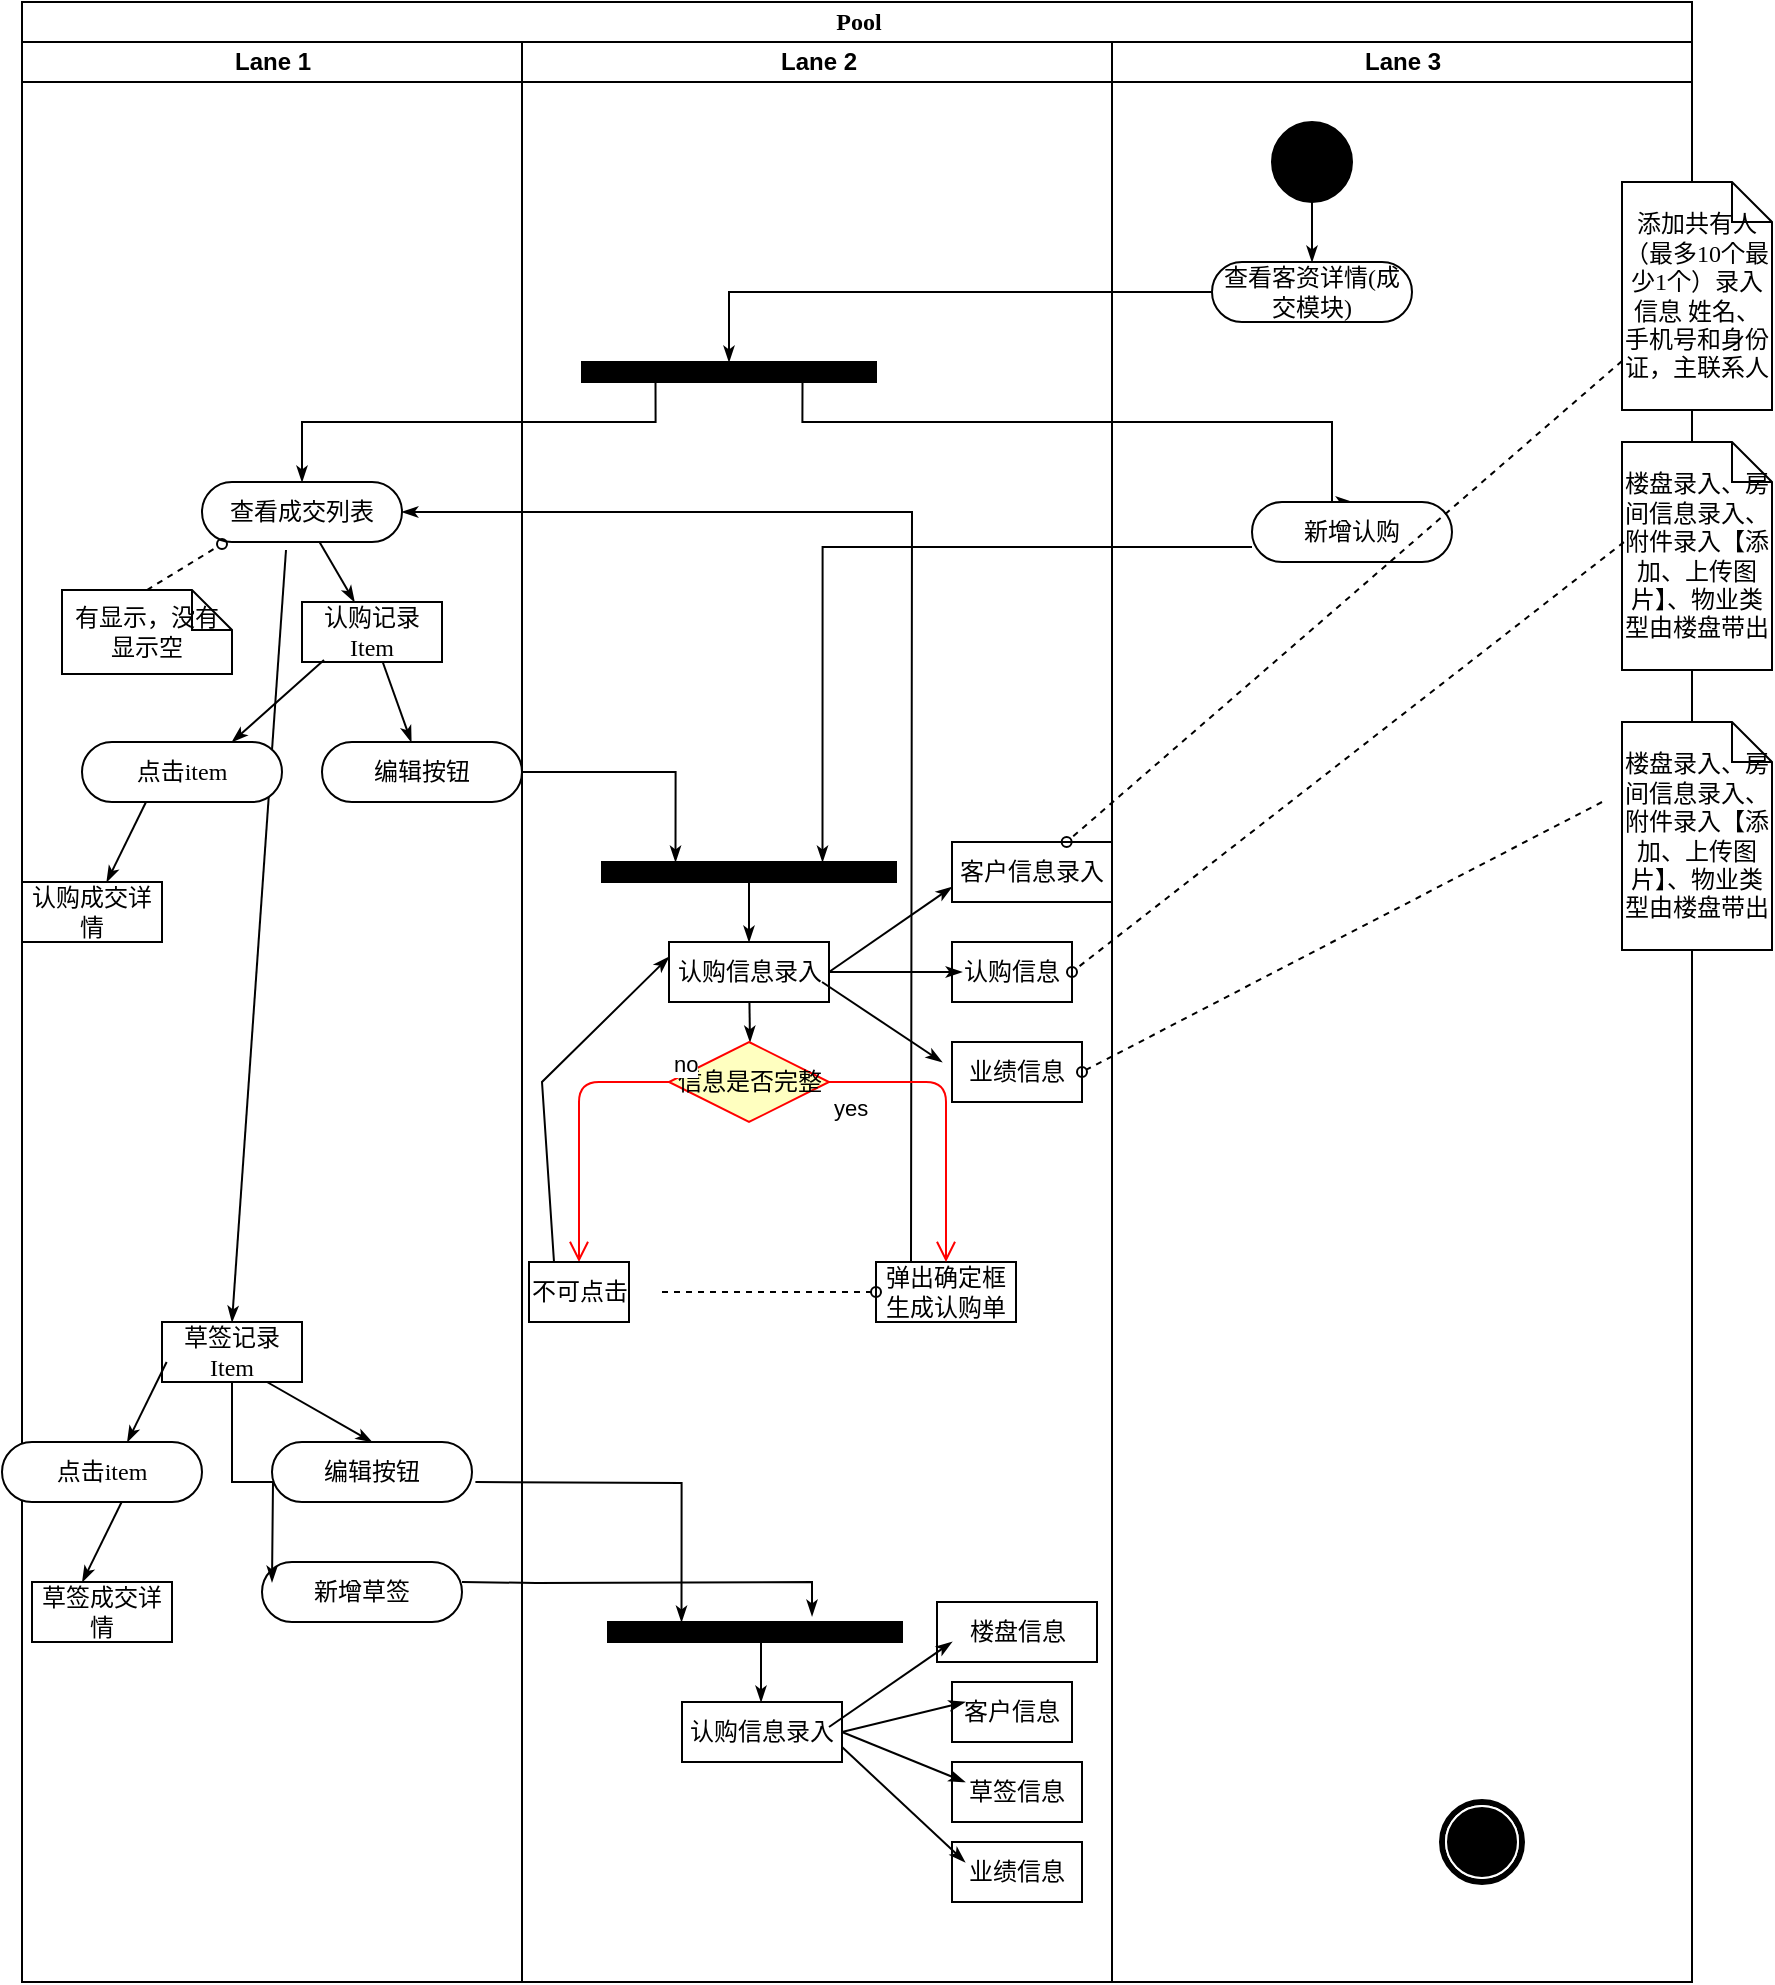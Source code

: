 <mxfile version="14.5.3" type="github">
  <diagram name="Page-1" id="0783ab3e-0a74-02c8-0abd-f7b4e66b4bec">
    <mxGraphModel dx="1303" dy="791" grid="1" gridSize="10" guides="1" tooltips="1" connect="1" arrows="1" fold="1" page="1" pageScale="1" pageWidth="850" pageHeight="1100" background="#ffffff" math="0" shadow="0">
      <root>
        <mxCell id="0" />
        <mxCell id="1" parent="0" />
        <mxCell id="1c1d494c118603dd-1" value="Pool" style="swimlane;html=1;childLayout=stackLayout;startSize=20;rounded=0;shadow=0;comic=0;labelBackgroundColor=none;strokeWidth=1;fontFamily=Verdana;fontSize=12;align=center;" parent="1" vertex="1">
          <mxGeometry x="40" y="20" width="835" height="990" as="geometry" />
        </mxCell>
        <mxCell id="1c1d494c118603dd-2" value="Lane 1" style="swimlane;html=1;startSize=20;" parent="1c1d494c118603dd-1" vertex="1">
          <mxGeometry y="20" width="250" height="970" as="geometry" />
        </mxCell>
        <mxCell id="1c1d494c118603dd-34" style="edgeStyle=none;rounded=0;html=1;labelBackgroundColor=none;startArrow=none;startFill=0;startSize=5;endArrow=classicThin;endFill=1;endSize=5;jettySize=auto;orthogonalLoop=1;strokeWidth=1;fontFamily=Verdana;fontSize=12" parent="1c1d494c118603dd-2" source="1c1d494c118603dd-6" target="1c1d494c118603dd-10" edge="1">
          <mxGeometry relative="1" as="geometry" />
        </mxCell>
        <mxCell id="1c1d494c118603dd-6" value="查看成交列表" style="rounded=1;whiteSpace=wrap;html=1;shadow=0;comic=0;labelBackgroundColor=none;strokeWidth=1;fontFamily=Verdana;fontSize=12;align=center;arcSize=50;" parent="1c1d494c118603dd-2" vertex="1">
          <mxGeometry x="90" y="220" width="100" height="30" as="geometry" />
        </mxCell>
        <mxCell id="1c1d494c118603dd-7" value="编辑按钮" style="rounded=1;whiteSpace=wrap;html=1;shadow=0;comic=0;labelBackgroundColor=none;strokeWidth=1;fontFamily=Verdana;fontSize=12;align=center;arcSize=50;" parent="1c1d494c118603dd-2" vertex="1">
          <mxGeometry x="150" y="350" width="100" height="30" as="geometry" />
        </mxCell>
        <mxCell id="1c1d494c118603dd-35" style="edgeStyle=none;rounded=0;html=1;labelBackgroundColor=none;startArrow=none;startFill=0;startSize=5;endArrow=classicThin;endFill=1;endSize=5;jettySize=auto;orthogonalLoop=1;strokeWidth=1;fontFamily=Verdana;fontSize=12" parent="1c1d494c118603dd-2" source="1c1d494c118603dd-10" target="1c1d494c118603dd-7" edge="1">
          <mxGeometry relative="1" as="geometry" />
        </mxCell>
        <mxCell id="1c1d494c118603dd-10" value="认购记录Item" style="rounded=0;whiteSpace=wrap;html=1;shadow=0;comic=0;labelBackgroundColor=none;strokeWidth=1;fontFamily=Verdana;fontSize=12;align=center;arcSize=50;" parent="1c1d494c118603dd-2" vertex="1">
          <mxGeometry x="140" y="280" width="70" height="30" as="geometry" />
        </mxCell>
        <mxCell id="1c1d494c118603dd-21" value="有显示，没有显示空" style="shape=note;whiteSpace=wrap;html=1;rounded=0;shadow=0;comic=0;labelBackgroundColor=none;strokeWidth=1;fontFamily=Verdana;fontSize=12;align=center;size=20;" parent="1c1d494c118603dd-2" vertex="1">
          <mxGeometry x="20" y="274" width="85" height="42" as="geometry" />
        </mxCell>
        <mxCell id="1c1d494c118603dd-14" value="认购成交详情" style="rounded=0;whiteSpace=wrap;html=1;shadow=0;comic=0;labelBackgroundColor=none;strokeWidth=1;fontFamily=Verdana;fontSize=12;align=center;arcSize=50;" parent="1c1d494c118603dd-2" vertex="1">
          <mxGeometry y="420" width="70" height="30" as="geometry" />
        </mxCell>
        <mxCell id="NS-Se5AjdIyRP91br3rv-33" style="edgeStyle=none;rounded=0;html=1;dashed=1;labelBackgroundColor=none;startArrow=none;startFill=0;startSize=5;endArrow=oval;endFill=0;endSize=5;jettySize=auto;orthogonalLoop=1;strokeWidth=1;fontFamily=Verdana;fontSize=12;entryX=0.1;entryY=1.033;entryDx=0;entryDy=0;entryPerimeter=0;exitX=0.5;exitY=0;exitDx=0;exitDy=0;exitPerimeter=0;" edge="1" parent="1c1d494c118603dd-2" source="1c1d494c118603dd-21" target="1c1d494c118603dd-6">
          <mxGeometry relative="1" as="geometry">
            <mxPoint x="800" y="390" as="sourcePoint" />
            <mxPoint x="707.5" y="300" as="targetPoint" />
          </mxGeometry>
        </mxCell>
        <mxCell id="NS-Se5AjdIyRP91br3rv-41" value="草签记录Item" style="rounded=0;whiteSpace=wrap;html=1;shadow=0;comic=0;labelBackgroundColor=none;strokeWidth=1;fontFamily=Verdana;fontSize=12;align=center;arcSize=50;" vertex="1" parent="1c1d494c118603dd-2">
          <mxGeometry x="70" y="640" width="70" height="30" as="geometry" />
        </mxCell>
        <mxCell id="NS-Se5AjdIyRP91br3rv-42" style="edgeStyle=none;rounded=0;html=1;labelBackgroundColor=none;startArrow=none;startFill=0;startSize=5;endArrow=classicThin;endFill=1;endSize=5;jettySize=auto;orthogonalLoop=1;strokeWidth=1;fontFamily=Verdana;fontSize=12;exitX=0.42;exitY=1.133;exitDx=0;exitDy=0;exitPerimeter=0;entryX=0.5;entryY=0;entryDx=0;entryDy=0;" edge="1" parent="1c1d494c118603dd-2" source="1c1d494c118603dd-6" target="NS-Se5AjdIyRP91br3rv-41">
          <mxGeometry relative="1" as="geometry">
            <mxPoint x="158.75" y="260" as="sourcePoint" />
            <mxPoint x="176.25" y="290" as="targetPoint" />
            <Array as="points" />
          </mxGeometry>
        </mxCell>
        <mxCell id="NS-Se5AjdIyRP91br3rv-43" value="编辑按钮" style="rounded=1;whiteSpace=wrap;html=1;shadow=0;comic=0;labelBackgroundColor=none;strokeWidth=1;fontFamily=Verdana;fontSize=12;align=center;arcSize=50;" vertex="1" parent="1c1d494c118603dd-2">
          <mxGeometry x="125" y="700" width="100" height="30" as="geometry" />
        </mxCell>
        <mxCell id="NS-Se5AjdIyRP91br3rv-44" style="edgeStyle=none;rounded=0;html=1;labelBackgroundColor=none;startArrow=none;startFill=0;startSize=5;endArrow=classicThin;endFill=1;endSize=5;jettySize=auto;orthogonalLoop=1;strokeWidth=1;fontFamily=Verdana;fontSize=12;exitX=0.75;exitY=1;exitDx=0;exitDy=0;entryX=0.5;entryY=0;entryDx=0;entryDy=0;" edge="1" parent="1c1d494c118603dd-2" source="NS-Se5AjdIyRP91br3rv-41" target="NS-Se5AjdIyRP91br3rv-43">
          <mxGeometry relative="1" as="geometry">
            <mxPoint x="190.357" y="320" as="sourcePoint" />
            <mxPoint x="204.643" y="360" as="targetPoint" />
          </mxGeometry>
        </mxCell>
        <mxCell id="NS-Se5AjdIyRP91br3rv-45" value="点击item" style="rounded=1;whiteSpace=wrap;html=1;shadow=0;comic=0;labelBackgroundColor=none;strokeWidth=1;fontFamily=Verdana;fontSize=12;align=center;arcSize=50;" vertex="1" parent="1c1d494c118603dd-2">
          <mxGeometry x="-10" y="700" width="100" height="30" as="geometry" />
        </mxCell>
        <mxCell id="NS-Se5AjdIyRP91br3rv-46" style="edgeStyle=none;rounded=0;html=1;labelBackgroundColor=none;startArrow=none;startFill=0;startSize=5;endArrow=classicThin;endFill=1;endSize=5;jettySize=auto;orthogonalLoop=1;strokeWidth=1;fontFamily=Verdana;fontSize=12;exitX=0.32;exitY=1;exitDx=0;exitDy=0;exitPerimeter=0;" edge="1" parent="1c1d494c118603dd-2">
          <mxGeometry relative="1" as="geometry">
            <mxPoint x="72.32" y="660" as="sourcePoint" />
            <mxPoint x="52.684" y="700" as="targetPoint" />
          </mxGeometry>
        </mxCell>
        <mxCell id="NS-Se5AjdIyRP91br3rv-47" value="草签成交详情" style="rounded=0;whiteSpace=wrap;html=1;shadow=0;comic=0;labelBackgroundColor=none;strokeWidth=1;fontFamily=Verdana;fontSize=12;align=center;arcSize=50;" vertex="1" parent="1c1d494c118603dd-2">
          <mxGeometry x="5" y="770" width="70" height="30" as="geometry" />
        </mxCell>
        <mxCell id="NS-Se5AjdIyRP91br3rv-48" style="edgeStyle=none;rounded=0;html=1;labelBackgroundColor=none;startArrow=none;startFill=0;startSize=5;endArrow=classicThin;endFill=1;endSize=5;jettySize=auto;orthogonalLoop=1;strokeWidth=1;fontFamily=Verdana;fontSize=12;" edge="1" parent="1c1d494c118603dd-2">
          <mxGeometry relative="1" as="geometry">
            <mxPoint x="49.82" y="730" as="sourcePoint" />
            <mxPoint x="30.184" y="770" as="targetPoint" />
          </mxGeometry>
        </mxCell>
        <mxCell id="1c1d494c118603dd-18" value="新增草签" style="rounded=1;whiteSpace=wrap;html=1;shadow=0;comic=0;labelBackgroundColor=none;strokeWidth=1;fontFamily=Verdana;fontSize=12;align=center;arcSize=50;" parent="1c1d494c118603dd-2" vertex="1">
          <mxGeometry x="120" y="760" width="100" height="30" as="geometry" />
        </mxCell>
        <mxCell id="NS-Se5AjdIyRP91br3rv-53" style="edgeStyle=orthogonalEdgeStyle;rounded=0;html=1;labelBackgroundColor=none;startArrow=none;startFill=0;startSize=5;endArrow=classicThin;endFill=1;endSize=5;jettySize=auto;orthogonalLoop=1;strokeWidth=1;fontFamily=Verdana;fontSize=12;exitX=0.5;exitY=1;exitDx=0;exitDy=0;" edge="1" parent="1c1d494c118603dd-2" source="NS-Se5AjdIyRP91br3rv-41">
          <mxGeometry relative="1" as="geometry">
            <mxPoint x="329.75" y="696.25" as="sourcePoint" />
            <mxPoint x="125" y="770" as="targetPoint" />
          </mxGeometry>
        </mxCell>
        <mxCell id="NS-Se5AjdIyRP91br3rv-96" style="edgeStyle=orthogonalEdgeStyle;rounded=0;html=1;entryX=0.694;entryY=-0.3;labelBackgroundColor=none;startArrow=none;startFill=0;startSize=5;endArrow=classicThin;endFill=1;endSize=5;jettySize=auto;orthogonalLoop=1;strokeWidth=1;fontFamily=Verdana;fontSize=12;entryDx=0;entryDy=0;entryPerimeter=0;" edge="1" parent="1c1d494c118603dd-2" target="NS-Se5AjdIyRP91br3rv-49">
          <mxGeometry relative="1" as="geometry">
            <mxPoint x="220.0" y="770" as="sourcePoint" />
            <mxPoint x="323.05" y="840" as="targetPoint" />
          </mxGeometry>
        </mxCell>
        <mxCell id="1c1d494c118603dd-28" style="edgeStyle=orthogonalEdgeStyle;rounded=0;html=1;entryX=0.5;entryY=0;labelBackgroundColor=none;startArrow=none;startFill=0;startSize=5;endArrow=classicThin;endFill=1;endSize=5;jettySize=auto;orthogonalLoop=1;strokeWidth=1;fontFamily=Verdana;fontSize=12" parent="1c1d494c118603dd-1" source="60571a20871a0731-8" target="60571a20871a0731-3" edge="1">
          <mxGeometry relative="1" as="geometry">
            <Array as="points">
              <mxPoint x="354" y="145" />
            </Array>
          </mxGeometry>
        </mxCell>
        <mxCell id="1c1d494c118603dd-29" style="edgeStyle=orthogonalEdgeStyle;rounded=0;html=1;exitX=0.75;exitY=1;labelBackgroundColor=none;startArrow=none;startFill=0;startSize=5;endArrow=classicThin;endFill=1;endSize=5;jettySize=auto;orthogonalLoop=1;strokeWidth=1;fontFamily=Verdana;fontSize=12;entryX=0.5;entryY=0;entryDx=0;entryDy=0;" parent="1c1d494c118603dd-1" source="60571a20871a0731-3" target="1c1d494c118603dd-5" edge="1">
          <mxGeometry relative="1" as="geometry">
            <Array as="points">
              <mxPoint x="390" y="210" />
              <mxPoint x="655" y="210" />
            </Array>
          </mxGeometry>
        </mxCell>
        <mxCell id="1c1d494c118603dd-30" style="edgeStyle=orthogonalEdgeStyle;rounded=0;html=1;exitX=0.25;exitY=1;entryX=0.5;entryY=0;labelBackgroundColor=none;startArrow=none;startFill=0;startSize=5;endArrow=classicThin;endFill=1;endSize=5;jettySize=auto;orthogonalLoop=1;strokeWidth=1;fontFamily=Verdana;fontSize=12" parent="1c1d494c118603dd-1" source="60571a20871a0731-3" target="1c1d494c118603dd-6" edge="1">
          <mxGeometry relative="1" as="geometry">
            <Array as="points">
              <mxPoint x="317" y="210" />
              <mxPoint x="140" y="210" />
            </Array>
          </mxGeometry>
        </mxCell>
        <mxCell id="1c1d494c118603dd-31" style="edgeStyle=orthogonalEdgeStyle;rounded=0;html=1;entryX=0.75;entryY=0;labelBackgroundColor=none;startArrow=none;startFill=0;startSize=5;endArrow=classicThin;endFill=1;endSize=5;jettySize=auto;orthogonalLoop=1;strokeWidth=1;fontFamily=Verdana;fontSize=12;exitX=0;exitY=0.75;exitDx=0;exitDy=0;" parent="1c1d494c118603dd-1" source="1c1d494c118603dd-5" target="1c1d494c118603dd-12" edge="1">
          <mxGeometry relative="1" as="geometry">
            <mxPoint x="590" y="370" as="sourcePoint" />
          </mxGeometry>
        </mxCell>
        <mxCell id="1c1d494c118603dd-32" style="edgeStyle=orthogonalEdgeStyle;rounded=0;html=1;entryX=0.25;entryY=0;labelBackgroundColor=none;startArrow=none;startFill=0;startSize=5;endArrow=classicThin;endFill=1;endSize=5;jettySize=auto;orthogonalLoop=1;strokeWidth=1;fontFamily=Verdana;fontSize=12" parent="1c1d494c118603dd-1" source="1c1d494c118603dd-7" target="1c1d494c118603dd-12" edge="1">
          <mxGeometry relative="1" as="geometry" />
        </mxCell>
        <mxCell id="NS-Se5AjdIyRP91br3rv-30" style="edgeStyle=none;rounded=0;html=1;labelBackgroundColor=none;startArrow=none;startFill=0;startSize=5;endArrow=classicThin;endFill=1;endSize=5;jettySize=auto;orthogonalLoop=1;strokeWidth=1;fontFamily=Verdana;fontSize=12;entryX=1;entryY=0.5;entryDx=0;entryDy=0;exitX=0.25;exitY=0;exitDx=0;exitDy=0;" edge="1" parent="1c1d494c118603dd-1" source="1c1d494c118603dd-15" target="1c1d494c118603dd-6">
          <mxGeometry relative="1" as="geometry">
            <mxPoint x="645" y="477.5" as="sourcePoint" />
            <mxPoint x="545" y="397.222" as="targetPoint" />
            <Array as="points">
              <mxPoint x="445" y="255" />
            </Array>
          </mxGeometry>
        </mxCell>
        <mxCell id="1c1d494c118603dd-3" value="Lane 2" style="swimlane;html=1;startSize=20;" parent="1c1d494c118603dd-1" vertex="1">
          <mxGeometry x="250" y="20" width="295" height="970" as="geometry" />
        </mxCell>
        <mxCell id="60571a20871a0731-3" value="" style="whiteSpace=wrap;html=1;rounded=0;shadow=0;comic=0;labelBackgroundColor=none;strokeWidth=1;fillColor=#000000;fontFamily=Verdana;fontSize=12;align=center;rotation=0;" parent="1c1d494c118603dd-3" vertex="1">
          <mxGeometry x="30" y="160" width="147" height="10" as="geometry" />
        </mxCell>
        <mxCell id="1c1d494c118603dd-39" style="edgeStyle=none;rounded=0;html=1;labelBackgroundColor=none;startArrow=none;startFill=0;startSize=5;endArrow=classicThin;endFill=1;endSize=5;jettySize=auto;orthogonalLoop=1;strokeWidth=1;fontFamily=Verdana;fontSize=12" parent="1c1d494c118603dd-3" source="NS-Se5AjdIyRP91br3rv-34" edge="1">
          <mxGeometry relative="1" as="geometry">
            <mxPoint x="114" y="500" as="targetPoint" />
          </mxGeometry>
        </mxCell>
        <mxCell id="1c1d494c118603dd-12" value="" style="whiteSpace=wrap;html=1;rounded=0;shadow=0;comic=0;labelBackgroundColor=none;strokeWidth=1;fillColor=#000000;fontFamily=Verdana;fontSize=12;align=center;rotation=0;" parent="1c1d494c118603dd-3" vertex="1">
          <mxGeometry x="40" y="410" width="147" height="10" as="geometry" />
        </mxCell>
        <mxCell id="1c1d494c118603dd-15" value="弹出确定框生成认购单 " style="rounded=0;whiteSpace=wrap;html=1;shadow=0;comic=0;labelBackgroundColor=none;strokeWidth=1;fontFamily=Verdana;fontSize=12;align=center;arcSize=50;" parent="1c1d494c118603dd-3" vertex="1">
          <mxGeometry x="177" y="610" width="70" height="30" as="geometry" />
        </mxCell>
        <mxCell id="1c1d494c118603dd-53" style="edgeStyle=none;rounded=0;html=1;dashed=1;labelBackgroundColor=none;startArrow=none;startFill=0;startSize=5;endArrow=oval;endFill=0;endSize=5;jettySize=auto;orthogonalLoop=1;strokeWidth=1;fontFamily=Verdana;fontSize=12" parent="1c1d494c118603dd-3" target="1c1d494c118603dd-15" edge="1">
          <mxGeometry relative="1" as="geometry">
            <mxPoint x="70" y="625" as="sourcePoint" />
          </mxGeometry>
        </mxCell>
        <mxCell id="NS-Se5AjdIyRP91br3rv-34" value="认购信息录入" style="rounded=0;whiteSpace=wrap;html=1;shadow=0;comic=0;labelBackgroundColor=none;strokeWidth=1;fontFamily=Verdana;fontSize=12;align=center;arcSize=50;direction=south;" vertex="1" parent="1c1d494c118603dd-3">
          <mxGeometry x="73.5" y="450" width="80" height="30" as="geometry" />
        </mxCell>
        <mxCell id="NS-Se5AjdIyRP91br3rv-35" style="edgeStyle=none;rounded=0;html=1;labelBackgroundColor=none;startArrow=none;startFill=0;startSize=5;endArrow=classicThin;endFill=1;endSize=5;jettySize=auto;orthogonalLoop=1;strokeWidth=1;fontFamily=Verdana;fontSize=12" edge="1" parent="1c1d494c118603dd-3" source="1c1d494c118603dd-12" target="NS-Se5AjdIyRP91br3rv-34">
          <mxGeometry relative="1" as="geometry">
            <mxPoint x="403.5" y="460" as="sourcePoint" />
            <mxPoint x="403.5" y="550" as="targetPoint" />
          </mxGeometry>
        </mxCell>
        <mxCell id="NS-Se5AjdIyRP91br3rv-19" value="信息是否完整" style="rhombus;whiteSpace=wrap;html=1;fillColor=#ffffc0;strokeColor=#ff0000;" vertex="1" parent="1c1d494c118603dd-3">
          <mxGeometry x="73.5" y="500" width="80" height="40" as="geometry" />
        </mxCell>
        <mxCell id="NS-Se5AjdIyRP91br3rv-21" value="yes" style="edgeStyle=orthogonalEdgeStyle;html=1;align=left;verticalAlign=top;endArrow=open;endSize=8;strokeColor=#ff0000;entryX=0.5;entryY=0;entryDx=0;entryDy=0;" edge="1" source="NS-Se5AjdIyRP91br3rv-19" parent="1c1d494c118603dd-3" target="1c1d494c118603dd-15">
          <mxGeometry x="-1" relative="1" as="geometry">
            <mxPoint x="425" y="480" as="targetPoint" />
          </mxGeometry>
        </mxCell>
        <mxCell id="NS-Se5AjdIyRP91br3rv-20" value="no" style="edgeStyle=orthogonalEdgeStyle;html=1;align=left;verticalAlign=bottom;endArrow=open;endSize=8;strokeColor=#ff0000;" edge="1" source="NS-Se5AjdIyRP91br3rv-19" parent="1c1d494c118603dd-3" target="NS-Se5AjdIyRP91br3rv-23">
          <mxGeometry x="-1" relative="1" as="geometry">
            <mxPoint x="25" y="597.5" as="targetPoint" />
          </mxGeometry>
        </mxCell>
        <mxCell id="NS-Se5AjdIyRP91br3rv-23" value="不可点击" style="rounded=0;whiteSpace=wrap;html=1;shadow=0;comic=0;labelBackgroundColor=none;strokeWidth=1;fontFamily=Verdana;fontSize=12;align=center;arcSize=50;" vertex="1" parent="1c1d494c118603dd-3">
          <mxGeometry x="3.5" y="610" width="50" height="30" as="geometry" />
        </mxCell>
        <mxCell id="1c1d494c118603dd-9" value="客户信息录入" style="rounded=0;whiteSpace=wrap;html=1;shadow=0;comic=0;labelBackgroundColor=none;strokeWidth=1;fontFamily=Verdana;fontSize=12;align=center;arcSize=50;direction=south;" parent="1c1d494c118603dd-3" vertex="1">
          <mxGeometry x="215" y="400" width="80" height="30" as="geometry" />
        </mxCell>
        <mxCell id="NS-Se5AjdIyRP91br3rv-1" value="认购信息" style="rounded=0;whiteSpace=wrap;html=1;shadow=0;comic=0;labelBackgroundColor=none;strokeWidth=1;fontFamily=Verdana;fontSize=12;align=center;arcSize=50;" vertex="1" parent="1c1d494c118603dd-3">
          <mxGeometry x="215" y="450" width="60" height="30" as="geometry" />
        </mxCell>
        <mxCell id="NS-Se5AjdIyRP91br3rv-6" value="业绩信息" style="rounded=0;whiteSpace=wrap;html=1;shadow=0;comic=0;labelBackgroundColor=none;strokeWidth=1;fontFamily=Verdana;fontSize=12;align=center;arcSize=50;" vertex="1" parent="1c1d494c118603dd-3">
          <mxGeometry x="215" y="500" width="65" height="30" as="geometry" />
        </mxCell>
        <mxCell id="NS-Se5AjdIyRP91br3rv-37" style="edgeStyle=none;rounded=0;html=1;labelBackgroundColor=none;startArrow=none;startFill=0;startSize=5;endArrow=classicThin;endFill=1;endSize=5;jettySize=auto;orthogonalLoop=1;strokeWidth=1;fontFamily=Verdana;fontSize=12;exitX=0.5;exitY=0;exitDx=0;exitDy=0;entryX=0.75;entryY=1;entryDx=0;entryDy=0;" edge="1" parent="1c1d494c118603dd-3" source="NS-Se5AjdIyRP91br3rv-34" target="1c1d494c118603dd-9">
          <mxGeometry relative="1" as="geometry">
            <mxPoint x="-91.25" y="260" as="sourcePoint" />
            <mxPoint x="-73.75" y="290" as="targetPoint" />
          </mxGeometry>
        </mxCell>
        <mxCell id="NS-Se5AjdIyRP91br3rv-40" style="edgeStyle=none;rounded=0;html=1;labelBackgroundColor=none;startArrow=none;startFill=0;startSize=5;endArrow=classicThin;endFill=1;endSize=5;jettySize=auto;orthogonalLoop=1;strokeWidth=1;fontFamily=Verdana;fontSize=12;entryX=0.25;entryY=1;entryDx=0;entryDy=0;exitX=0.25;exitY=0;exitDx=0;exitDy=0;" edge="1" parent="1c1d494c118603dd-3" source="NS-Se5AjdIyRP91br3rv-23" target="NS-Se5AjdIyRP91br3rv-34">
          <mxGeometry relative="1" as="geometry">
            <mxPoint x="30" y="600" as="sourcePoint" />
            <mxPoint x="-197.636" y="430" as="targetPoint" />
            <Array as="points">
              <mxPoint x="10" y="520" />
            </Array>
          </mxGeometry>
        </mxCell>
        <mxCell id="NS-Se5AjdIyRP91br3rv-49" value="" style="whiteSpace=wrap;html=1;rounded=0;shadow=0;comic=0;labelBackgroundColor=none;strokeWidth=1;fillColor=#000000;fontFamily=Verdana;fontSize=12;align=center;rotation=0;" vertex="1" parent="1c1d494c118603dd-3">
          <mxGeometry x="43" y="790" width="147" height="10" as="geometry" />
        </mxCell>
        <mxCell id="NS-Se5AjdIyRP91br3rv-52" style="edgeStyle=orthogonalEdgeStyle;rounded=0;html=1;entryX=0.25;entryY=0;labelBackgroundColor=none;startArrow=none;startFill=0;startSize=5;endArrow=classicThin;endFill=1;endSize=5;jettySize=auto;orthogonalLoop=1;strokeWidth=1;fontFamily=Verdana;fontSize=12;entryDx=0;entryDy=0;fontStyle=1" edge="1" parent="1c1d494c118603dd-3" target="NS-Se5AjdIyRP91br3rv-49">
          <mxGeometry relative="1" as="geometry">
            <mxPoint x="-23.3" y="720" as="sourcePoint" />
            <mxPoint x="53.45" y="765" as="targetPoint" />
          </mxGeometry>
        </mxCell>
        <mxCell id="NS-Se5AjdIyRP91br3rv-54" value="认购信息录入" style="rounded=0;whiteSpace=wrap;html=1;shadow=0;comic=0;labelBackgroundColor=none;strokeWidth=1;fontFamily=Verdana;fontSize=12;align=center;arcSize=50;direction=south;" vertex="1" parent="1c1d494c118603dd-3">
          <mxGeometry x="80" y="830" width="80" height="30" as="geometry" />
        </mxCell>
        <mxCell id="NS-Se5AjdIyRP91br3rv-84" style="edgeStyle=none;rounded=0;html=1;labelBackgroundColor=none;startArrow=none;startFill=0;startSize=5;endArrow=classicThin;endFill=1;endSize=5;jettySize=auto;orthogonalLoop=1;strokeWidth=1;fontFamily=Verdana;fontSize=12" edge="1" parent="1c1d494c118603dd-3">
          <mxGeometry relative="1" as="geometry">
            <mxPoint x="119.5" y="800" as="sourcePoint" />
            <mxPoint x="119.5" y="830" as="targetPoint" />
          </mxGeometry>
        </mxCell>
        <mxCell id="NS-Se5AjdIyRP91br3rv-85" value="楼盘信息" style="rounded=0;whiteSpace=wrap;html=1;shadow=0;comic=0;labelBackgroundColor=none;strokeWidth=1;fontFamily=Verdana;fontSize=12;align=center;arcSize=50;direction=south;" vertex="1" parent="1c1d494c118603dd-3">
          <mxGeometry x="207.5" y="780" width="80" height="30" as="geometry" />
        </mxCell>
        <mxCell id="NS-Se5AjdIyRP91br3rv-86" value="客户信息" style="rounded=0;whiteSpace=wrap;html=1;shadow=0;comic=0;labelBackgroundColor=none;strokeWidth=1;fontFamily=Verdana;fontSize=12;align=center;arcSize=50;" vertex="1" parent="1c1d494c118603dd-3">
          <mxGeometry x="215" y="820" width="60" height="30" as="geometry" />
        </mxCell>
        <mxCell id="NS-Se5AjdIyRP91br3rv-87" value="草签信息" style="rounded=0;whiteSpace=wrap;html=1;shadow=0;comic=0;labelBackgroundColor=none;strokeWidth=1;fontFamily=Verdana;fontSize=12;align=center;arcSize=50;" vertex="1" parent="1c1d494c118603dd-3">
          <mxGeometry x="215" y="860" width="65" height="30" as="geometry" />
        </mxCell>
        <mxCell id="NS-Se5AjdIyRP91br3rv-88" value="业绩信息" style="rounded=0;whiteSpace=wrap;html=1;shadow=0;comic=0;labelBackgroundColor=none;strokeWidth=1;fontFamily=Verdana;fontSize=12;align=center;arcSize=50;" vertex="1" parent="1c1d494c118603dd-3">
          <mxGeometry x="215" y="900" width="65" height="30" as="geometry" />
        </mxCell>
        <mxCell id="NS-Se5AjdIyRP91br3rv-94" style="edgeStyle=none;rounded=0;html=1;labelBackgroundColor=none;startArrow=none;startFill=0;startSize=5;endArrow=classicThin;endFill=1;endSize=5;jettySize=auto;orthogonalLoop=1;strokeWidth=1;fontFamily=Verdana;fontSize=12;exitX=0.5;exitY=0;exitDx=0;exitDy=0;entryX=0.75;entryY=1;entryDx=0;entryDy=0;" edge="1" parent="1c1d494c118603dd-3">
          <mxGeometry relative="1" as="geometry">
            <mxPoint x="153.5" y="842.5" as="sourcePoint" />
            <mxPoint x="215" y="800" as="targetPoint" />
          </mxGeometry>
        </mxCell>
        <mxCell id="NS-Se5AjdIyRP91br3rv-93" style="edgeStyle=none;rounded=0;html=1;labelBackgroundColor=none;startArrow=none;startFill=0;startSize=5;endArrow=classicThin;endFill=1;endSize=5;jettySize=auto;orthogonalLoop=1;strokeWidth=1;fontFamily=Verdana;fontSize=12;exitX=0.5;exitY=0;exitDx=0;exitDy=0;entryX=0.75;entryY=1;entryDx=0;entryDy=0;" edge="1" parent="1c1d494c118603dd-3" source="NS-Se5AjdIyRP91br3rv-54">
          <mxGeometry relative="1" as="geometry">
            <mxPoint x="160" y="872.5" as="sourcePoint" />
            <mxPoint x="221.5" y="830" as="targetPoint" />
          </mxGeometry>
        </mxCell>
        <mxCell id="NS-Se5AjdIyRP91br3rv-92" style="edgeStyle=none;rounded=0;html=1;labelBackgroundColor=none;startArrow=none;startFill=0;startSize=5;endArrow=classicThin;endFill=1;endSize=5;jettySize=auto;orthogonalLoop=1;strokeWidth=1;fontFamily=Verdana;fontSize=12;exitX=0.5;exitY=0;exitDx=0;exitDy=0;entryX=0.75;entryY=1;entryDx=0;entryDy=0;" edge="1" parent="1c1d494c118603dd-3" source="NS-Se5AjdIyRP91br3rv-54">
          <mxGeometry relative="1" as="geometry">
            <mxPoint x="160" y="912.5" as="sourcePoint" />
            <mxPoint x="221.5" y="870" as="targetPoint" />
          </mxGeometry>
        </mxCell>
        <mxCell id="NS-Se5AjdIyRP91br3rv-95" style="edgeStyle=none;rounded=0;html=1;labelBackgroundColor=none;startArrow=none;startFill=0;startSize=5;endArrow=classicThin;endFill=1;endSize=5;jettySize=auto;orthogonalLoop=1;strokeWidth=1;fontFamily=Verdana;fontSize=12;exitX=0.75;exitY=0;exitDx=0;exitDy=0;entryX=0.75;entryY=1;entryDx=0;entryDy=0;" edge="1" parent="1c1d494c118603dd-3" source="NS-Se5AjdIyRP91br3rv-54">
          <mxGeometry relative="1" as="geometry">
            <mxPoint x="160" y="952.5" as="sourcePoint" />
            <mxPoint x="221.5" y="910" as="targetPoint" />
          </mxGeometry>
        </mxCell>
        <mxCell id="1c1d494c118603dd-4" value="Lane 3" style="swimlane;html=1;startSize=20;" parent="1c1d494c118603dd-1" vertex="1">
          <mxGeometry x="545" y="20" width="290" height="970" as="geometry" />
        </mxCell>
        <mxCell id="1c1d494c118603dd-27" style="edgeStyle=orthogonalEdgeStyle;rounded=0;html=1;labelBackgroundColor=none;startArrow=none;startFill=0;startSize=5;endArrow=classicThin;endFill=1;endSize=5;jettySize=auto;orthogonalLoop=1;strokeWidth=1;fontFamily=Verdana;fontSize=12" parent="1c1d494c118603dd-4" source="60571a20871a0731-4" target="60571a20871a0731-8" edge="1">
          <mxGeometry relative="1" as="geometry" />
        </mxCell>
        <mxCell id="60571a20871a0731-4" value="ga 邢台" style="ellipse;whiteSpace=wrap;html=1;rounded=0;shadow=0;comic=0;labelBackgroundColor=none;strokeWidth=1;fillColor=#000000;fontFamily=Verdana;fontSize=12;align=center;" parent="1c1d494c118603dd-4" vertex="1">
          <mxGeometry x="80" y="40" width="40" height="40" as="geometry" />
        </mxCell>
        <mxCell id="60571a20871a0731-8" value="查看客资详情(成交模块)" style="rounded=1;whiteSpace=wrap;html=1;shadow=0;comic=0;labelBackgroundColor=none;strokeWidth=1;fontFamily=Verdana;fontSize=12;align=center;arcSize=50;" parent="1c1d494c118603dd-4" vertex="1">
          <mxGeometry x="50" y="110" width="100" height="30" as="geometry" />
        </mxCell>
        <mxCell id="1c1d494c118603dd-5" value="新增认购" style="rounded=1;whiteSpace=wrap;html=1;shadow=0;comic=0;labelBackgroundColor=none;strokeWidth=1;fontFamily=Verdana;fontSize=12;align=center;arcSize=50;" parent="1c1d494c118603dd-4" vertex="1">
          <mxGeometry x="70" y="230" width="100" height="30" as="geometry" />
        </mxCell>
        <mxCell id="60571a20871a0731-5" value="" style="shape=mxgraph.bpmn.shape;html=1;verticalLabelPosition=bottom;labelBackgroundColor=#ffffff;verticalAlign=top;perimeter=ellipsePerimeter;outline=end;symbol=terminate;rounded=0;shadow=0;comic=0;strokeWidth=1;fontFamily=Verdana;fontSize=12;align=center;" parent="1c1d494c118603dd-4" vertex="1">
          <mxGeometry x="165" y="880" width="40" height="40" as="geometry" />
        </mxCell>
        <mxCell id="1c1d494c118603dd-20" value="添加共有人（最多10个最少1个）录入信息 姓名、手机号和身份证，主联系人" style="shape=note;whiteSpace=wrap;html=1;rounded=0;shadow=0;comic=0;labelBackgroundColor=none;strokeWidth=1;fontFamily=Verdana;fontSize=12;align=center;size=20;" parent="1" vertex="1">
          <mxGeometry x="840" y="110" width="75" height="114" as="geometry" />
        </mxCell>
        <mxCell id="1c1d494c118603dd-48" style="edgeStyle=none;rounded=0;html=1;dashed=1;labelBackgroundColor=none;startArrow=none;startFill=0;startSize=5;endArrow=oval;endFill=0;endSize=5;jettySize=auto;orthogonalLoop=1;strokeWidth=1;fontFamily=Verdana;fontSize=12" parent="1" source="1c1d494c118603dd-20" target="1c1d494c118603dd-9" edge="1">
          <mxGeometry relative="1" as="geometry">
            <mxPoint x="610" y="320" as="targetPoint" />
          </mxGeometry>
        </mxCell>
        <mxCell id="NS-Se5AjdIyRP91br3rv-12" value="楼盘录入、房间信息录入、附件录入【添加、上传图片】、物业类型由楼盘带出" style="shape=note;whiteSpace=wrap;html=1;rounded=0;shadow=0;comic=0;labelBackgroundColor=none;strokeWidth=1;fontFamily=Verdana;fontSize=12;align=center;size=20;" vertex="1" parent="1">
          <mxGeometry x="840" y="240" width="75" height="114" as="geometry" />
        </mxCell>
        <mxCell id="NS-Se5AjdIyRP91br3rv-13" style="edgeStyle=none;rounded=0;html=1;dashed=1;labelBackgroundColor=none;startArrow=none;startFill=0;startSize=5;endArrow=oval;endFill=0;endSize=5;jettySize=auto;orthogonalLoop=1;strokeWidth=1;fontFamily=Verdana;fontSize=12;exitX=0.013;exitY=0.439;exitDx=0;exitDy=0;exitPerimeter=0;entryX=1;entryY=0.5;entryDx=0;entryDy=0;" edge="1" parent="1" source="NS-Se5AjdIyRP91br3rv-12" target="NS-Se5AjdIyRP91br3rv-1">
          <mxGeometry relative="1" as="geometry">
            <mxPoint x="850" y="198.449" as="sourcePoint" />
            <mxPoint x="620" y="330" as="targetPoint" />
          </mxGeometry>
        </mxCell>
        <mxCell id="NS-Se5AjdIyRP91br3rv-14" value="楼盘录入、房间信息录入、附件录入【添加、上传图片】、物业类型由楼盘带出" style="shape=note;whiteSpace=wrap;html=1;rounded=0;shadow=0;comic=0;labelBackgroundColor=none;strokeWidth=1;fontFamily=Verdana;fontSize=12;align=center;size=20;" vertex="1" parent="1">
          <mxGeometry x="840" y="380" width="75" height="114" as="geometry" />
        </mxCell>
        <mxCell id="NS-Se5AjdIyRP91br3rv-15" style="edgeStyle=none;rounded=0;html=1;dashed=1;labelBackgroundColor=none;startArrow=none;startFill=0;startSize=5;endArrow=oval;endFill=0;endSize=5;jettySize=auto;orthogonalLoop=1;strokeWidth=1;fontFamily=Verdana;fontSize=12;entryX=1;entryY=0.5;entryDx=0;entryDy=0;" edge="1" parent="1" target="NS-Se5AjdIyRP91br3rv-6">
          <mxGeometry relative="1" as="geometry">
            <mxPoint x="830" y="420" as="sourcePoint" />
            <mxPoint x="690" y="325" as="targetPoint" />
          </mxGeometry>
        </mxCell>
        <mxCell id="NS-Se5AjdIyRP91br3rv-27" value="点击item" style="rounded=1;whiteSpace=wrap;html=1;shadow=0;comic=0;labelBackgroundColor=none;strokeWidth=1;fontFamily=Verdana;fontSize=12;align=center;arcSize=50;" vertex="1" parent="1">
          <mxGeometry x="70" y="390" width="100" height="30" as="geometry" />
        </mxCell>
        <mxCell id="NS-Se5AjdIyRP91br3rv-28" style="edgeStyle=none;rounded=0;html=1;labelBackgroundColor=none;startArrow=none;startFill=0;startSize=5;endArrow=classicThin;endFill=1;endSize=5;jettySize=auto;orthogonalLoop=1;strokeWidth=1;fontFamily=Verdana;fontSize=12;exitX=0.157;exitY=0.967;exitDx=0;exitDy=0;exitPerimeter=0;entryX=0.75;entryY=0;entryDx=0;entryDy=0;" edge="1" parent="1" source="1c1d494c118603dd-10" target="NS-Se5AjdIyRP91br3rv-27">
          <mxGeometry relative="1" as="geometry">
            <mxPoint x="230.357" y="360" as="sourcePoint" />
            <mxPoint x="244.643" y="400" as="targetPoint" />
          </mxGeometry>
        </mxCell>
        <mxCell id="1c1d494c118603dd-36" style="edgeStyle=none;rounded=0;html=1;labelBackgroundColor=none;startArrow=none;startFill=0;startSize=5;endArrow=classicThin;endFill=1;endSize=5;jettySize=auto;orthogonalLoop=1;strokeWidth=1;fontFamily=Verdana;fontSize=12;exitX=0.32;exitY=1;exitDx=0;exitDy=0;exitPerimeter=0;" parent="1" source="NS-Se5AjdIyRP91br3rv-27" target="1c1d494c118603dd-14" edge="1">
          <mxGeometry relative="1" as="geometry" />
        </mxCell>
        <mxCell id="NS-Se5AjdIyRP91br3rv-38" style="edgeStyle=none;rounded=0;html=1;labelBackgroundColor=none;startArrow=none;startFill=0;startSize=5;endArrow=classicThin;endFill=1;endSize=5;jettySize=auto;orthogonalLoop=1;strokeWidth=1;fontFamily=Verdana;fontSize=12;exitX=0.5;exitY=0;exitDx=0;exitDy=0;" edge="1" parent="1" source="NS-Se5AjdIyRP91br3rv-34">
          <mxGeometry relative="1" as="geometry">
            <mxPoint x="453.5" y="515" as="sourcePoint" />
            <mxPoint x="510" y="505" as="targetPoint" />
          </mxGeometry>
        </mxCell>
        <mxCell id="NS-Se5AjdIyRP91br3rv-39" style="edgeStyle=none;rounded=0;html=1;labelBackgroundColor=none;startArrow=none;startFill=0;startSize=5;endArrow=classicThin;endFill=1;endSize=5;jettySize=auto;orthogonalLoop=1;strokeWidth=1;fontFamily=Verdana;fontSize=12;" edge="1" parent="1">
          <mxGeometry relative="1" as="geometry">
            <mxPoint x="440" y="510" as="sourcePoint" />
            <mxPoint x="500" y="550" as="targetPoint" />
          </mxGeometry>
        </mxCell>
      </root>
    </mxGraphModel>
  </diagram>
</mxfile>
